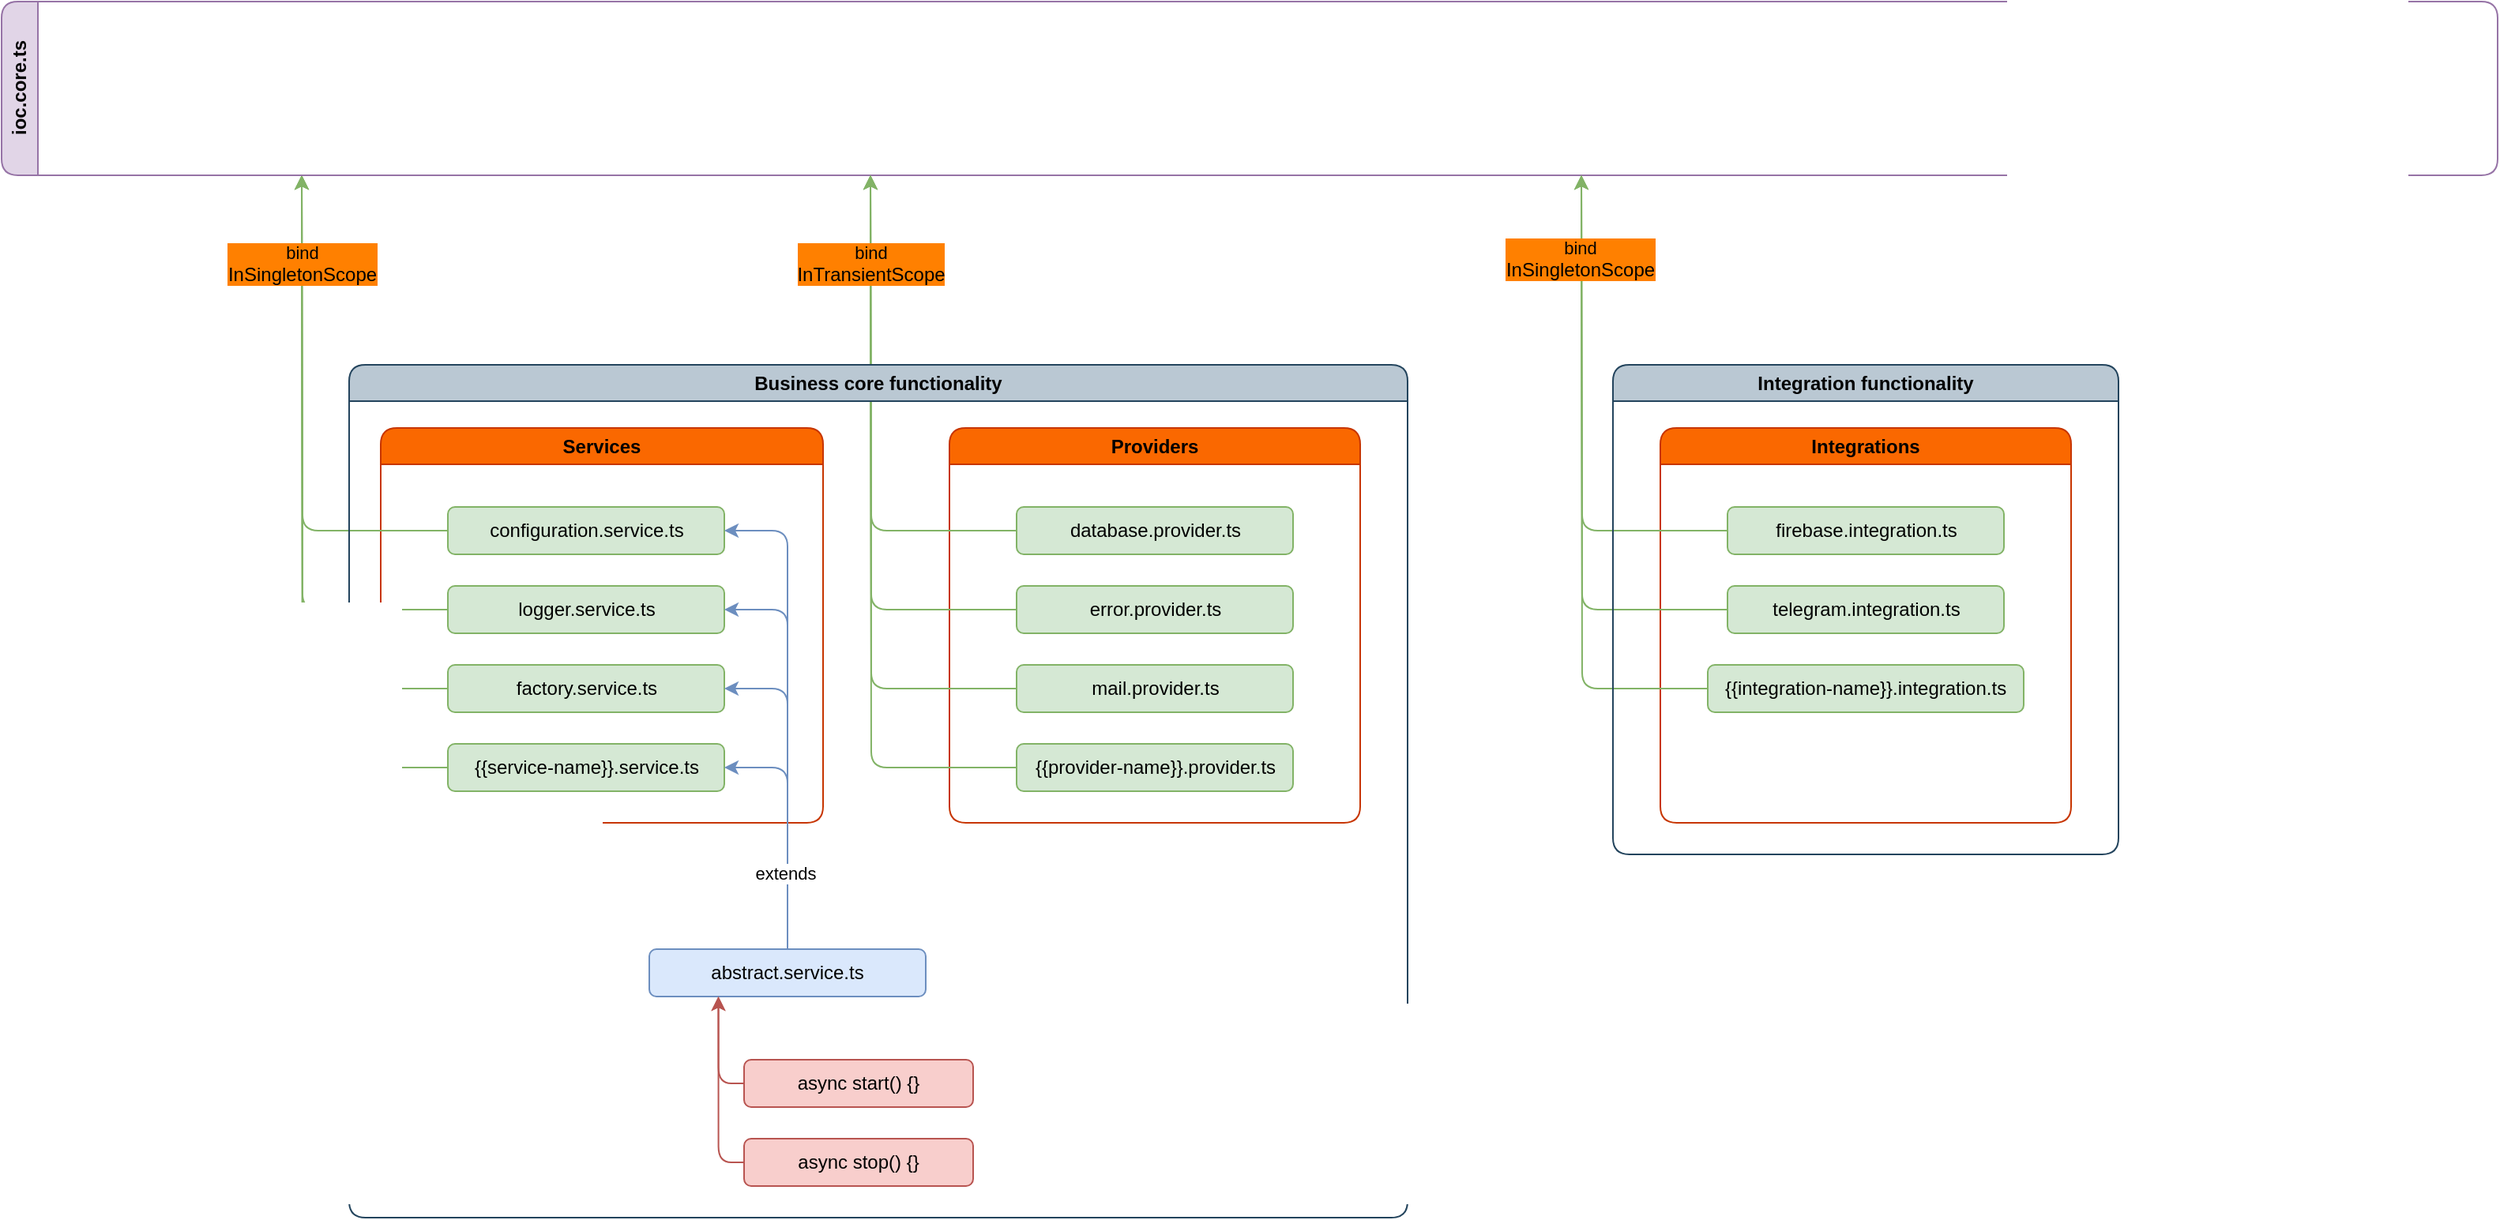 <mxfile version="21.0.8" type="github">
  <diagram name="Страница 1" id="8kHske6-P818Sp0OKGlp">
    <mxGraphModel dx="742" dy="1493" grid="1" gridSize="10" guides="1" tooltips="1" connect="1" arrows="1" fold="1" page="1" pageScale="1" pageWidth="827" pageHeight="1169" math="0" shadow="0">
      <root>
        <mxCell id="0" />
        <mxCell id="1" parent="0" />
        <mxCell id="Efi0UobxsxGmchOcxDqz-9" value="Services" style="swimlane;whiteSpace=wrap;html=1;fillColor=#fa6800;strokeColor=#C73500;fontColor=#000000;rounded=1;" vertex="1" parent="1">
          <mxGeometry x="250" y="60" width="280" height="250" as="geometry" />
        </mxCell>
        <mxCell id="Efi0UobxsxGmchOcxDqz-49" style="edgeStyle=orthogonalEdgeStyle;rounded=1;orthogonalLoop=1;jettySize=auto;html=1;fillColor=#d5e8d4;strokeColor=#82b366;" edge="1" parent="Efi0UobxsxGmchOcxDqz-9" source="Efi0UobxsxGmchOcxDqz-10">
          <mxGeometry relative="1" as="geometry">
            <mxPoint x="-50" y="-160" as="targetPoint" />
          </mxGeometry>
        </mxCell>
        <mxCell id="Efi0UobxsxGmchOcxDqz-10" value="logger.service.ts" style="rounded=1;whiteSpace=wrap;html=1;fillColor=#d5e8d4;strokeColor=#82b366;" vertex="1" parent="Efi0UobxsxGmchOcxDqz-9">
          <mxGeometry x="42.5" y="100" width="175" height="30" as="geometry" />
        </mxCell>
        <mxCell id="Efi0UobxsxGmchOcxDqz-45" style="edgeStyle=orthogonalEdgeStyle;rounded=1;orthogonalLoop=1;jettySize=auto;html=1;fillColor=#d5e8d4;strokeColor=#82b366;" edge="1" parent="Efi0UobxsxGmchOcxDqz-9" source="Efi0UobxsxGmchOcxDqz-11">
          <mxGeometry relative="1" as="geometry">
            <mxPoint x="-50" y="-160" as="targetPoint" />
          </mxGeometry>
        </mxCell>
        <mxCell id="Efi0UobxsxGmchOcxDqz-11" value="configuration.service.ts" style="rounded=1;whiteSpace=wrap;html=1;fillColor=#d5e8d4;strokeColor=#82b366;" vertex="1" parent="Efi0UobxsxGmchOcxDqz-9">
          <mxGeometry x="42.5" y="50" width="175" height="30" as="geometry" />
        </mxCell>
        <mxCell id="Efi0UobxsxGmchOcxDqz-50" style="edgeStyle=orthogonalEdgeStyle;rounded=1;orthogonalLoop=1;jettySize=auto;html=1;exitX=0;exitY=0.5;exitDx=0;exitDy=0;fillColor=#d5e8d4;strokeColor=#82b366;" edge="1" parent="Efi0UobxsxGmchOcxDqz-9" source="Efi0UobxsxGmchOcxDqz-12">
          <mxGeometry relative="1" as="geometry">
            <mxPoint x="-50" y="-160" as="targetPoint" />
          </mxGeometry>
        </mxCell>
        <mxCell id="Efi0UobxsxGmchOcxDqz-12" value="factory.service.ts" style="rounded=1;whiteSpace=wrap;html=1;fillColor=#d5e8d4;strokeColor=#82b366;" vertex="1" parent="Efi0UobxsxGmchOcxDqz-9">
          <mxGeometry x="42.5" y="150" width="175" height="30" as="geometry" />
        </mxCell>
        <mxCell id="Efi0UobxsxGmchOcxDqz-51" style="edgeStyle=orthogonalEdgeStyle;rounded=1;orthogonalLoop=1;jettySize=auto;html=1;fillColor=#d5e8d4;strokeColor=#82b366;" edge="1" parent="Efi0UobxsxGmchOcxDqz-9" source="Efi0UobxsxGmchOcxDqz-13">
          <mxGeometry relative="1" as="geometry">
            <mxPoint x="-50" y="-160" as="targetPoint" />
          </mxGeometry>
        </mxCell>
        <mxCell id="Efi0UobxsxGmchOcxDqz-52" value="&lt;span style=&quot;&quot;&gt;bind&lt;br style=&quot;border-color: var(--border-color); font-size: 12px;&quot;&gt;&lt;span style=&quot;font-size: 12px;&quot;&gt;InSingletonScope&lt;/span&gt;&lt;/span&gt;" style="edgeLabel;html=1;align=center;verticalAlign=middle;resizable=0;points=[];labelBackgroundColor=#FF8000;" vertex="1" connectable="0" parent="Efi0UobxsxGmchOcxDqz-51">
          <mxGeometry x="0.761" relative="1" as="geometry">
            <mxPoint as="offset" />
          </mxGeometry>
        </mxCell>
        <mxCell id="Efi0UobxsxGmchOcxDqz-13" value="{{service-name}}.service.ts" style="rounded=1;whiteSpace=wrap;html=1;fillColor=#d5e8d4;strokeColor=#82b366;" vertex="1" parent="Efi0UobxsxGmchOcxDqz-9">
          <mxGeometry x="42.5" y="200" width="175" height="30" as="geometry" />
        </mxCell>
        <mxCell id="Efi0UobxsxGmchOcxDqz-19" value="ioc.core.ts" style="swimlane;horizontal=0;whiteSpace=wrap;html=1;rounded=1;fillColor=#e1d5e7;strokeColor=#9673a6;" vertex="1" parent="1">
          <mxGeometry x="10" y="-210" width="1580" height="110" as="geometry" />
        </mxCell>
        <mxCell id="Efi0UobxsxGmchOcxDqz-37" style="edgeStyle=orthogonalEdgeStyle;rounded=1;orthogonalLoop=1;jettySize=auto;html=1;entryX=1;entryY=0.5;entryDx=0;entryDy=0;fillColor=#dae8fc;strokeColor=#6c8ebf;" edge="1" parent="1" source="Efi0UobxsxGmchOcxDqz-34" target="Efi0UobxsxGmchOcxDqz-10">
          <mxGeometry relative="1" as="geometry" />
        </mxCell>
        <mxCell id="Efi0UobxsxGmchOcxDqz-38" style="edgeStyle=orthogonalEdgeStyle;rounded=1;orthogonalLoop=1;jettySize=auto;html=1;entryX=1;entryY=0.5;entryDx=0;entryDy=0;fillColor=#dae8fc;strokeColor=#6c8ebf;" edge="1" parent="1" source="Efi0UobxsxGmchOcxDqz-34" target="Efi0UobxsxGmchOcxDqz-12">
          <mxGeometry relative="1" as="geometry" />
        </mxCell>
        <mxCell id="Efi0UobxsxGmchOcxDqz-39" style="edgeStyle=orthogonalEdgeStyle;rounded=1;orthogonalLoop=1;jettySize=auto;html=1;entryX=1;entryY=0.5;entryDx=0;entryDy=0;fillColor=#dae8fc;strokeColor=#6c8ebf;" edge="1" parent="1" source="Efi0UobxsxGmchOcxDqz-34" target="Efi0UobxsxGmchOcxDqz-13">
          <mxGeometry relative="1" as="geometry" />
        </mxCell>
        <mxCell id="Efi0UobxsxGmchOcxDqz-34" value="abstract.service.ts" style="rounded=1;whiteSpace=wrap;html=1;fillColor=#dae8fc;strokeColor=#6c8ebf;" vertex="1" parent="1">
          <mxGeometry x="420" y="390" width="175" height="30" as="geometry" />
        </mxCell>
        <mxCell id="Efi0UobxsxGmchOcxDqz-35" style="edgeStyle=orthogonalEdgeStyle;rounded=1;orthogonalLoop=1;jettySize=auto;html=1;exitX=1;exitY=0.5;exitDx=0;exitDy=0;entryX=0.5;entryY=0;entryDx=0;entryDy=0;fillColor=#dae8fc;strokeColor=#6c8ebf;startArrow=classic;startFill=1;endArrow=none;endFill=0;" edge="1" parent="1" source="Efi0UobxsxGmchOcxDqz-11" target="Efi0UobxsxGmchOcxDqz-34">
          <mxGeometry relative="1" as="geometry" />
        </mxCell>
        <mxCell id="Efi0UobxsxGmchOcxDqz-36" value="extends" style="edgeLabel;html=1;align=center;verticalAlign=middle;resizable=0;points=[];" vertex="1" connectable="0" parent="Efi0UobxsxGmchOcxDqz-35">
          <mxGeometry x="0.685" y="-2" relative="1" as="geometry">
            <mxPoint as="offset" />
          </mxGeometry>
        </mxCell>
        <mxCell id="Efi0UobxsxGmchOcxDqz-42" style="edgeStyle=orthogonalEdgeStyle;rounded=1;orthogonalLoop=1;jettySize=auto;html=1;exitX=0;exitY=0.5;exitDx=0;exitDy=0;entryX=0.25;entryY=1;entryDx=0;entryDy=0;fillColor=#f8cecc;strokeColor=#b85450;" edge="1" parent="1" source="Efi0UobxsxGmchOcxDqz-40" target="Efi0UobxsxGmchOcxDqz-34">
          <mxGeometry relative="1" as="geometry">
            <Array as="points">
              <mxPoint x="464" y="475" />
            </Array>
          </mxGeometry>
        </mxCell>
        <mxCell id="Efi0UobxsxGmchOcxDqz-40" value="async start() {}" style="rounded=1;whiteSpace=wrap;html=1;fillColor=#f8cecc;strokeColor=#b85450;" vertex="1" parent="1">
          <mxGeometry x="480" y="460" width="145" height="30" as="geometry" />
        </mxCell>
        <mxCell id="Efi0UobxsxGmchOcxDqz-43" value="async stop() {}" style="rounded=1;whiteSpace=wrap;html=1;fillColor=#f8cecc;strokeColor=#b85450;" vertex="1" parent="1">
          <mxGeometry x="480" y="510" width="145" height="30" as="geometry" />
        </mxCell>
        <mxCell id="Efi0UobxsxGmchOcxDqz-44" style="edgeStyle=orthogonalEdgeStyle;rounded=1;orthogonalLoop=1;jettySize=auto;html=1;exitX=0;exitY=0.5;exitDx=0;exitDy=0;entryX=0.25;entryY=1;entryDx=0;entryDy=0;fillColor=#f8cecc;strokeColor=#b85450;" edge="1" parent="1" target="Efi0UobxsxGmchOcxDqz-34">
          <mxGeometry relative="1" as="geometry">
            <mxPoint x="480" y="525" as="sourcePoint" />
            <mxPoint x="464" y="470" as="targetPoint" />
            <Array as="points">
              <mxPoint x="464" y="525" />
            </Array>
          </mxGeometry>
        </mxCell>
        <mxCell id="Efi0UobxsxGmchOcxDqz-53" value="Providers" style="swimlane;whiteSpace=wrap;html=1;fillColor=#fa6800;strokeColor=#C73500;fontColor=#000000;rounded=1;" vertex="1" parent="1">
          <mxGeometry x="610" y="60" width="260" height="250" as="geometry" />
        </mxCell>
        <mxCell id="Efi0UobxsxGmchOcxDqz-54" style="edgeStyle=orthogonalEdgeStyle;rounded=1;orthogonalLoop=1;jettySize=auto;html=1;fillColor=#d5e8d4;strokeColor=#82b366;" edge="1" parent="Efi0UobxsxGmchOcxDqz-53" source="Efi0UobxsxGmchOcxDqz-55">
          <mxGeometry relative="1" as="geometry">
            <mxPoint x="-50" y="-160" as="targetPoint" />
          </mxGeometry>
        </mxCell>
        <mxCell id="Efi0UobxsxGmchOcxDqz-55" value="error.provider.ts" style="rounded=1;whiteSpace=wrap;html=1;fillColor=#d5e8d4;strokeColor=#82b366;" vertex="1" parent="Efi0UobxsxGmchOcxDqz-53">
          <mxGeometry x="42.5" y="100" width="175" height="30" as="geometry" />
        </mxCell>
        <mxCell id="Efi0UobxsxGmchOcxDqz-56" style="edgeStyle=orthogonalEdgeStyle;rounded=1;orthogonalLoop=1;jettySize=auto;html=1;fillColor=#d5e8d4;strokeColor=#82b366;" edge="1" parent="Efi0UobxsxGmchOcxDqz-53" source="Efi0UobxsxGmchOcxDqz-57">
          <mxGeometry relative="1" as="geometry">
            <mxPoint x="-50" y="-160" as="targetPoint" />
          </mxGeometry>
        </mxCell>
        <mxCell id="Efi0UobxsxGmchOcxDqz-57" value="database.provider.ts" style="rounded=1;whiteSpace=wrap;html=1;fillColor=#d5e8d4;strokeColor=#82b366;" vertex="1" parent="Efi0UobxsxGmchOcxDqz-53">
          <mxGeometry x="42.5" y="50" width="175" height="30" as="geometry" />
        </mxCell>
        <mxCell id="Efi0UobxsxGmchOcxDqz-58" style="edgeStyle=orthogonalEdgeStyle;rounded=1;orthogonalLoop=1;jettySize=auto;html=1;exitX=0;exitY=0.5;exitDx=0;exitDy=0;fillColor=#d5e8d4;strokeColor=#82b366;" edge="1" parent="Efi0UobxsxGmchOcxDqz-53" source="Efi0UobxsxGmchOcxDqz-59">
          <mxGeometry relative="1" as="geometry">
            <mxPoint x="-50" y="-160" as="targetPoint" />
          </mxGeometry>
        </mxCell>
        <mxCell id="Efi0UobxsxGmchOcxDqz-59" value="mail.provider.ts" style="rounded=1;whiteSpace=wrap;html=1;fillColor=#d5e8d4;strokeColor=#82b366;" vertex="1" parent="Efi0UobxsxGmchOcxDqz-53">
          <mxGeometry x="42.5" y="150" width="175" height="30" as="geometry" />
        </mxCell>
        <mxCell id="Efi0UobxsxGmchOcxDqz-60" style="edgeStyle=orthogonalEdgeStyle;rounded=1;orthogonalLoop=1;jettySize=auto;html=1;fillColor=#d5e8d4;strokeColor=#82b366;" edge="1" parent="Efi0UobxsxGmchOcxDqz-53" source="Efi0UobxsxGmchOcxDqz-62">
          <mxGeometry relative="1" as="geometry">
            <mxPoint x="-50" y="-160" as="targetPoint" />
          </mxGeometry>
        </mxCell>
        <mxCell id="Efi0UobxsxGmchOcxDqz-61" value="&lt;span style=&quot;&quot;&gt;bind&lt;br style=&quot;border-color: var(--border-color); font-size: 12px;&quot;&gt;&lt;span style=&quot;font-size: 12px;&quot;&gt;InTransientScope&lt;/span&gt;&lt;/span&gt;" style="edgeLabel;html=1;align=center;verticalAlign=middle;resizable=0;points=[];labelBackgroundColor=#FF8000;" vertex="1" connectable="0" parent="Efi0UobxsxGmchOcxDqz-60">
          <mxGeometry x="0.761" relative="1" as="geometry">
            <mxPoint as="offset" />
          </mxGeometry>
        </mxCell>
        <mxCell id="Efi0UobxsxGmchOcxDqz-62" value="{{provider-name}}.provider.ts" style="rounded=1;whiteSpace=wrap;html=1;fillColor=#d5e8d4;strokeColor=#82b366;" vertex="1" parent="Efi0UobxsxGmchOcxDqz-53">
          <mxGeometry x="42.5" y="200" width="175" height="30" as="geometry" />
        </mxCell>
        <mxCell id="Efi0UobxsxGmchOcxDqz-64" value="Business core functionality" style="swimlane;whiteSpace=wrap;html=1;rounded=1;fillColor=#bac8d3;strokeColor=#23445d;" vertex="1" parent="1">
          <mxGeometry x="230" y="20" width="670" height="540" as="geometry" />
        </mxCell>
        <mxCell id="Efi0UobxsxGmchOcxDqz-65" value="Integrations" style="swimlane;whiteSpace=wrap;html=1;fillColor=#fa6800;strokeColor=#C73500;fontColor=#000000;rounded=1;" vertex="1" parent="1">
          <mxGeometry x="1060" y="60" width="260" height="250" as="geometry" />
        </mxCell>
        <mxCell id="Efi0UobxsxGmchOcxDqz-66" style="edgeStyle=orthogonalEdgeStyle;rounded=1;orthogonalLoop=1;jettySize=auto;html=1;fillColor=#d5e8d4;strokeColor=#82b366;" edge="1" parent="Efi0UobxsxGmchOcxDqz-65" source="Efi0UobxsxGmchOcxDqz-67">
          <mxGeometry relative="1" as="geometry">
            <mxPoint x="-50" y="-160" as="targetPoint" />
          </mxGeometry>
        </mxCell>
        <mxCell id="Efi0UobxsxGmchOcxDqz-67" value="telegram.integration.ts" style="rounded=1;whiteSpace=wrap;html=1;fillColor=#d5e8d4;strokeColor=#82b366;" vertex="1" parent="Efi0UobxsxGmchOcxDqz-65">
          <mxGeometry x="42.5" y="100" width="175" height="30" as="geometry" />
        </mxCell>
        <mxCell id="Efi0UobxsxGmchOcxDqz-68" style="edgeStyle=orthogonalEdgeStyle;rounded=1;orthogonalLoop=1;jettySize=auto;html=1;fillColor=#d5e8d4;strokeColor=#82b366;" edge="1" parent="Efi0UobxsxGmchOcxDqz-65" source="Efi0UobxsxGmchOcxDqz-69">
          <mxGeometry relative="1" as="geometry">
            <mxPoint x="-50" y="-160" as="targetPoint" />
          </mxGeometry>
        </mxCell>
        <mxCell id="Efi0UobxsxGmchOcxDqz-69" value="firebase.integration.ts" style="rounded=1;whiteSpace=wrap;html=1;fillColor=#d5e8d4;strokeColor=#82b366;" vertex="1" parent="Efi0UobxsxGmchOcxDqz-65">
          <mxGeometry x="42.5" y="50" width="175" height="30" as="geometry" />
        </mxCell>
        <mxCell id="Efi0UobxsxGmchOcxDqz-70" style="edgeStyle=orthogonalEdgeStyle;rounded=1;orthogonalLoop=1;jettySize=auto;html=1;exitX=0;exitY=0.5;exitDx=0;exitDy=0;fillColor=#d5e8d4;strokeColor=#82b366;" edge="1" parent="Efi0UobxsxGmchOcxDqz-65" source="Efi0UobxsxGmchOcxDqz-71">
          <mxGeometry relative="1" as="geometry">
            <mxPoint x="-50" y="-160" as="targetPoint" />
          </mxGeometry>
        </mxCell>
        <mxCell id="Efi0UobxsxGmchOcxDqz-76" value="bind&lt;br style=&quot;border-color: var(--border-color); font-size: 12px;&quot;&gt;&lt;span style=&quot;border-color: var(--border-color); font-size: 12px;&quot;&gt;InSingletonScope&lt;/span&gt;" style="edgeLabel;html=1;align=center;verticalAlign=middle;resizable=0;points=[];labelBackgroundColor=#FF8000;" vertex="1" connectable="0" parent="Efi0UobxsxGmchOcxDqz-70">
          <mxGeometry x="0.737" y="1" relative="1" as="geometry">
            <mxPoint as="offset" />
          </mxGeometry>
        </mxCell>
        <mxCell id="Efi0UobxsxGmchOcxDqz-75" value="Integration functionality" style="swimlane;whiteSpace=wrap;html=1;rounded=1;fillColor=#bac8d3;strokeColor=#23445d;" vertex="1" parent="1">
          <mxGeometry x="1030" y="20" width="320" height="310" as="geometry" />
        </mxCell>
        <mxCell id="Efi0UobxsxGmchOcxDqz-71" value="{{integration-name}}.integration.ts" style="rounded=1;whiteSpace=wrap;html=1;fillColor=#d5e8d4;strokeColor=#82b366;" vertex="1" parent="Efi0UobxsxGmchOcxDqz-75">
          <mxGeometry x="60" y="190" width="200" height="30" as="geometry" />
        </mxCell>
      </root>
    </mxGraphModel>
  </diagram>
</mxfile>
